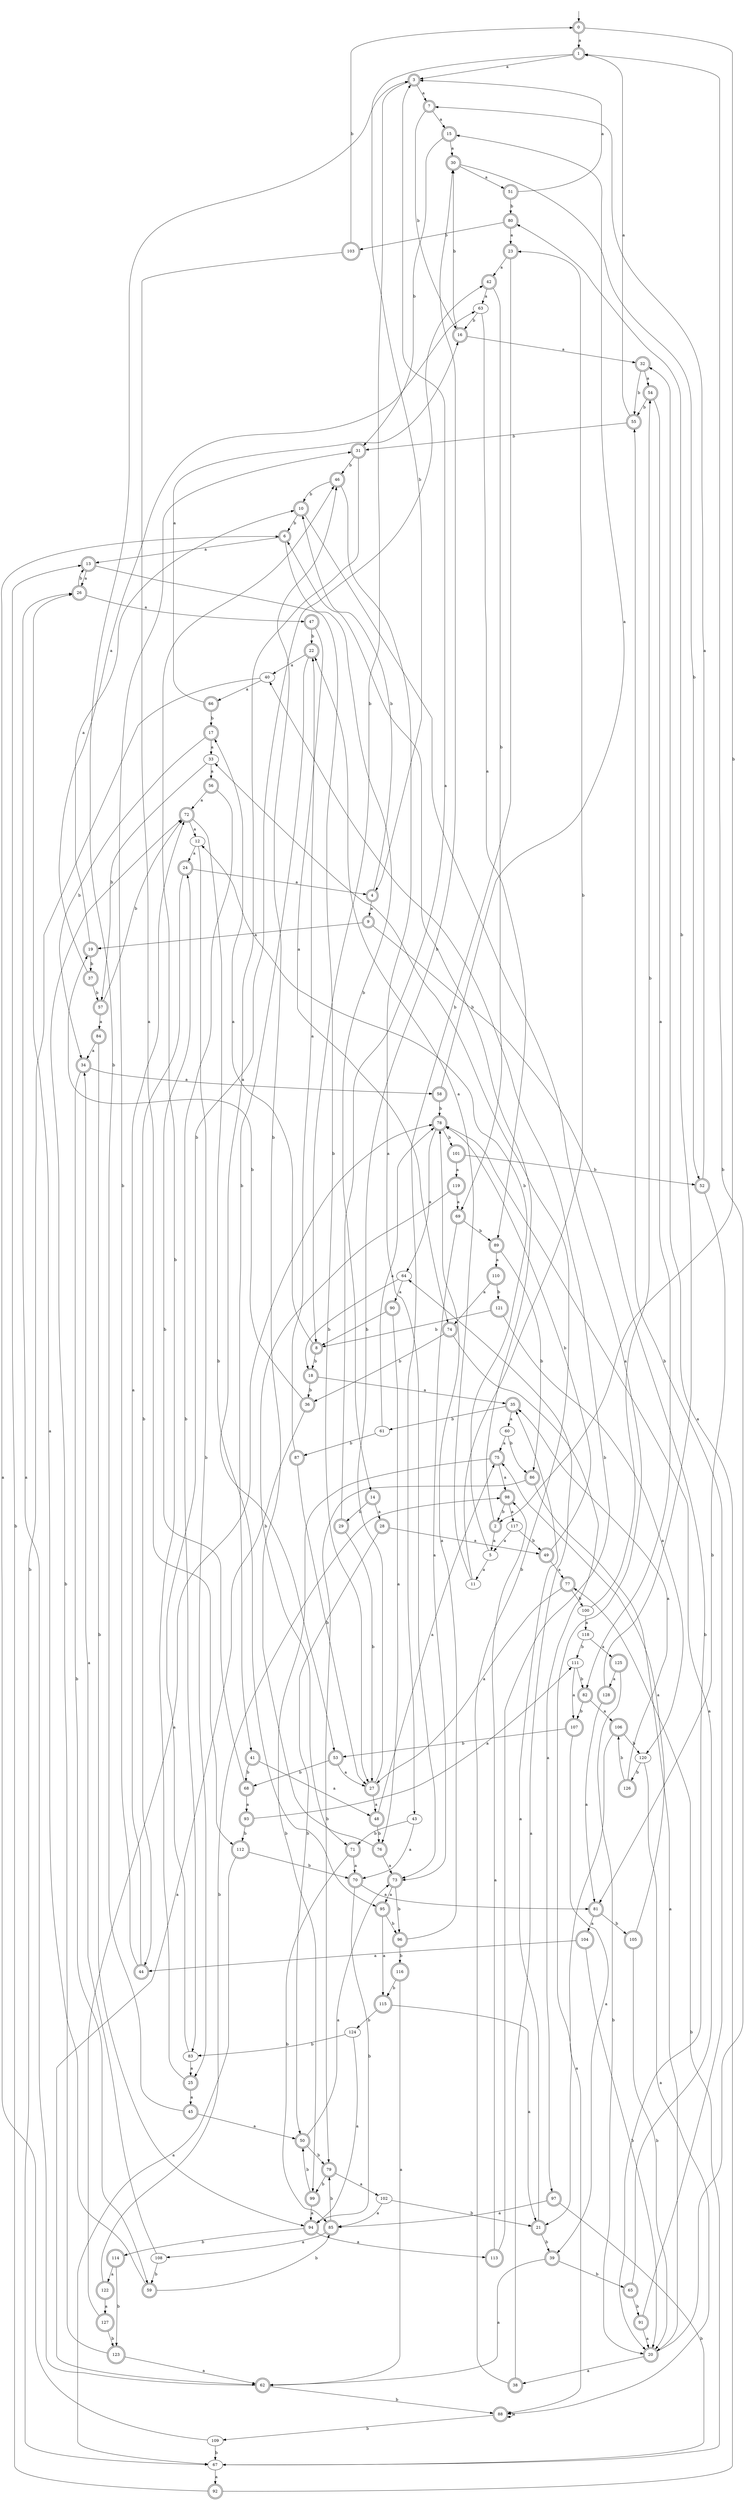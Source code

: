 digraph RandomDFA {
  __start0 [label="", shape=none];
  __start0 -> 0 [label=""];
  0 [shape=circle] [shape=doublecircle]
  0 -> 1 [label="a"]
  0 -> 2 [label="b"]
  1 [shape=doublecircle]
  1 -> 3 [label="a"]
  1 -> 4 [label="b"]
  2 [shape=doublecircle]
  2 -> 5 [label="a"]
  2 -> 6 [label="b"]
  3 [shape=doublecircle]
  3 -> 7 [label="a"]
  3 -> 8 [label="b"]
  4 [shape=doublecircle]
  4 -> 9 [label="a"]
  4 -> 10 [label="b"]
  5
  5 -> 11 [label="a"]
  5 -> 12 [label="b"]
  6 [shape=doublecircle]
  6 -> 13 [label="a"]
  6 -> 14 [label="b"]
  7 [shape=doublecircle]
  7 -> 15 [label="a"]
  7 -> 16 [label="b"]
  8 [shape=doublecircle]
  8 -> 17 [label="a"]
  8 -> 18 [label="b"]
  9 [shape=doublecircle]
  9 -> 19 [label="a"]
  9 -> 20 [label="b"]
  10 [shape=doublecircle]
  10 -> 21 [label="a"]
  10 -> 6 [label="b"]
  11
  11 -> 22 [label="a"]
  11 -> 23 [label="b"]
  12
  12 -> 24 [label="a"]
  12 -> 25 [label="b"]
  13 [shape=doublecircle]
  13 -> 26 [label="a"]
  13 -> 27 [label="b"]
  14 [shape=doublecircle]
  14 -> 28 [label="a"]
  14 -> 29 [label="b"]
  15 [shape=doublecircle]
  15 -> 30 [label="a"]
  15 -> 31 [label="b"]
  16 [shape=doublecircle]
  16 -> 32 [label="a"]
  16 -> 30 [label="b"]
  17 [shape=doublecircle]
  17 -> 33 [label="a"]
  17 -> 34 [label="b"]
  18 [shape=doublecircle]
  18 -> 35 [label="a"]
  18 -> 36 [label="b"]
  19 [shape=doublecircle]
  19 -> 10 [label="a"]
  19 -> 37 [label="b"]
  20 [shape=doublecircle]
  20 -> 38 [label="a"]
  20 -> 1 [label="b"]
  21 [shape=doublecircle]
  21 -> 35 [label="a"]
  21 -> 39 [label="b"]
  22 [shape=doublecircle]
  22 -> 40 [label="a"]
  22 -> 41 [label="b"]
  23 [shape=doublecircle]
  23 -> 42 [label="a"]
  23 -> 43 [label="b"]
  24 [shape=doublecircle]
  24 -> 4 [label="a"]
  24 -> 44 [label="b"]
  25 [shape=doublecircle]
  25 -> 45 [label="a"]
  25 -> 46 [label="b"]
  26 [shape=doublecircle]
  26 -> 47 [label="a"]
  26 -> 13 [label="b"]
  27 [shape=doublecircle]
  27 -> 48 [label="a"]
  27 -> 30 [label="b"]
  28 [shape=doublecircle]
  28 -> 49 [label="a"]
  28 -> 50 [label="b"]
  29 [shape=doublecircle]
  29 -> 3 [label="a"]
  29 -> 27 [label="b"]
  30 [shape=doublecircle]
  30 -> 51 [label="a"]
  30 -> 52 [label="b"]
  31 [shape=doublecircle]
  31 -> 53 [label="a"]
  31 -> 46 [label="b"]
  32 [shape=doublecircle]
  32 -> 54 [label="a"]
  32 -> 55 [label="b"]
  33
  33 -> 56 [label="a"]
  33 -> 57 [label="b"]
  34 [shape=doublecircle]
  34 -> 58 [label="a"]
  34 -> 59 [label="b"]
  35 [shape=doublecircle]
  35 -> 60 [label="a"]
  35 -> 61 [label="b"]
  36 [shape=doublecircle]
  36 -> 62 [label="a"]
  36 -> 19 [label="b"]
  37 [shape=doublecircle]
  37 -> 63 [label="a"]
  37 -> 57 [label="b"]
  38 [shape=doublecircle]
  38 -> 64 [label="a"]
  38 -> 33 [label="b"]
  39 [shape=doublecircle]
  39 -> 62 [label="a"]
  39 -> 65 [label="b"]
  40
  40 -> 66 [label="a"]
  40 -> 67 [label="b"]
  41 [shape=doublecircle]
  41 -> 48 [label="a"]
  41 -> 68 [label="b"]
  42 [shape=doublecircle]
  42 -> 63 [label="a"]
  42 -> 69 [label="b"]
  43
  43 -> 70 [label="a"]
  43 -> 71 [label="b"]
  44 [shape=doublecircle]
  44 -> 72 [label="a"]
  44 -> 31 [label="b"]
  45 [shape=doublecircle]
  45 -> 50 [label="a"]
  45 -> 3 [label="b"]
  46 [shape=doublecircle]
  46 -> 73 [label="a"]
  46 -> 10 [label="b"]
  47 [shape=doublecircle]
  47 -> 74 [label="a"]
  47 -> 22 [label="b"]
  48 [shape=doublecircle]
  48 -> 75 [label="a"]
  48 -> 76 [label="b"]
  49 [shape=doublecircle]
  49 -> 77 [label="a"]
  49 -> 78 [label="b"]
  50 [shape=doublecircle]
  50 -> 73 [label="a"]
  50 -> 79 [label="b"]
  51 [shape=doublecircle]
  51 -> 3 [label="a"]
  51 -> 80 [label="b"]
  52 [shape=doublecircle]
  52 -> 7 [label="a"]
  52 -> 81 [label="b"]
  53 [shape=doublecircle]
  53 -> 27 [label="a"]
  53 -> 68 [label="b"]
  54 [shape=doublecircle]
  54 -> 82 [label="a"]
  54 -> 55 [label="b"]
  55 [shape=doublecircle]
  55 -> 1 [label="a"]
  55 -> 31 [label="b"]
  56 [shape=doublecircle]
  56 -> 72 [label="a"]
  56 -> 83 [label="b"]
  57 [shape=doublecircle]
  57 -> 84 [label="a"]
  57 -> 72 [label="b"]
  58 [shape=doublecircle]
  58 -> 15 [label="a"]
  58 -> 78 [label="b"]
  59 [shape=doublecircle]
  59 -> 26 [label="a"]
  59 -> 85 [label="b"]
  60
  60 -> 75 [label="a"]
  60 -> 86 [label="b"]
  61
  61 -> 78 [label="a"]
  61 -> 87 [label="b"]
  62 [shape=doublecircle]
  62 -> 26 [label="a"]
  62 -> 88 [label="b"]
  63
  63 -> 89 [label="a"]
  63 -> 16 [label="b"]
  64
  64 -> 90 [label="a"]
  64 -> 18 [label="b"]
  65 [shape=doublecircle]
  65 -> 78 [label="a"]
  65 -> 91 [label="b"]
  66 [shape=doublecircle]
  66 -> 16 [label="a"]
  66 -> 17 [label="b"]
  67
  67 -> 92 [label="a"]
  67 -> 77 [label="b"]
  68 [shape=doublecircle]
  68 -> 93 [label="a"]
  68 -> 24 [label="b"]
  69 [shape=doublecircle]
  69 -> 73 [label="a"]
  69 -> 89 [label="b"]
  70 [shape=doublecircle]
  70 -> 81 [label="a"]
  70 -> 94 [label="b"]
  71 [shape=doublecircle]
  71 -> 70 [label="a"]
  71 -> 85 [label="b"]
  72 [shape=doublecircle]
  72 -> 12 [label="a"]
  72 -> 95 [label="b"]
  73 [shape=doublecircle]
  73 -> 95 [label="a"]
  73 -> 96 [label="b"]
  74 [shape=doublecircle]
  74 -> 97 [label="a"]
  74 -> 36 [label="b"]
  75 [shape=doublecircle]
  75 -> 98 [label="a"]
  75 -> 99 [label="b"]
  76 [shape=doublecircle]
  76 -> 73 [label="a"]
  76 -> 46 [label="b"]
  77 [shape=doublecircle]
  77 -> 27 [label="a"]
  77 -> 100 [label="b"]
  78 [shape=doublecircle]
  78 -> 64 [label="a"]
  78 -> 101 [label="b"]
  79 [shape=doublecircle]
  79 -> 102 [label="a"]
  79 -> 99 [label="b"]
  80 [shape=doublecircle]
  80 -> 23 [label="a"]
  80 -> 103 [label="b"]
  81 [shape=doublecircle]
  81 -> 104 [label="a"]
  81 -> 105 [label="b"]
  82 [shape=doublecircle]
  82 -> 106 [label="a"]
  82 -> 107 [label="b"]
  83
  83 -> 25 [label="a"]
  83 -> 42 [label="b"]
  84 [shape=doublecircle]
  84 -> 34 [label="a"]
  84 -> 94 [label="b"]
  85 [shape=doublecircle]
  85 -> 108 [label="a"]
  85 -> 79 [label="b"]
  86 [shape=doublecircle]
  86 -> 20 [label="a"]
  86 -> 79 [label="b"]
  87 [shape=doublecircle]
  87 -> 22 [label="a"]
  87 -> 27 [label="b"]
  88 [shape=doublecircle]
  88 -> 88 [label="a"]
  88 -> 109 [label="b"]
  89 [shape=doublecircle]
  89 -> 110 [label="a"]
  89 -> 86 [label="b"]
  90 [shape=doublecircle]
  90 -> 76 [label="a"]
  90 -> 8 [label="b"]
  91 [shape=doublecircle]
  91 -> 20 [label="a"]
  91 -> 55 [label="b"]
  92 [shape=doublecircle]
  92 -> 32 [label="a"]
  92 -> 13 [label="b"]
  93 [shape=doublecircle]
  93 -> 111 [label="a"]
  93 -> 112 [label="b"]
  94 [shape=doublecircle]
  94 -> 113 [label="a"]
  94 -> 114 [label="b"]
  95 [shape=doublecircle]
  95 -> 115 [label="a"]
  95 -> 96 [label="b"]
  96 [shape=doublecircle]
  96 -> 78 [label="a"]
  96 -> 116 [label="b"]
  97 [shape=doublecircle]
  97 -> 85 [label="a"]
  97 -> 67 [label="b"]
  98 [shape=doublecircle]
  98 -> 117 [label="a"]
  98 -> 2 [label="b"]
  99 [shape=doublecircle]
  99 -> 94 [label="a"]
  99 -> 50 [label="b"]
  100
  100 -> 118 [label="a"]
  100 -> 54 [label="b"]
  101 [shape=doublecircle]
  101 -> 119 [label="a"]
  101 -> 52 [label="b"]
  102
  102 -> 85 [label="a"]
  102 -> 21 [label="b"]
  103 [shape=doublecircle]
  103 -> 112 [label="a"]
  103 -> 0 [label="b"]
  104 [shape=doublecircle]
  104 -> 44 [label="a"]
  104 -> 20 [label="b"]
  105 [shape=doublecircle]
  105 -> 75 [label="a"]
  105 -> 20 [label="b"]
  106 [shape=doublecircle]
  106 -> 88 [label="a"]
  106 -> 120 [label="b"]
  107 [shape=doublecircle]
  107 -> 39 [label="a"]
  107 -> 53 [label="b"]
  108
  108 -> 34 [label="a"]
  108 -> 59 [label="b"]
  109
  109 -> 6 [label="a"]
  109 -> 67 [label="b"]
  110 [shape=doublecircle]
  110 -> 74 [label="a"]
  110 -> 121 [label="b"]
  111
  111 -> 107 [label="a"]
  111 -> 82 [label="b"]
  112 [shape=doublecircle]
  112 -> 67 [label="a"]
  112 -> 70 [label="b"]
  113 [shape=doublecircle]
  113 -> 98 [label="a"]
  113 -> 40 [label="b"]
  114 [shape=doublecircle]
  114 -> 122 [label="a"]
  114 -> 123 [label="b"]
  115 [shape=doublecircle]
  115 -> 21 [label="a"]
  115 -> 124 [label="b"]
  116 [shape=doublecircle]
  116 -> 62 [label="a"]
  116 -> 115 [label="b"]
  117
  117 -> 5 [label="a"]
  117 -> 49 [label="b"]
  118
  118 -> 125 [label="a"]
  118 -> 111 [label="b"]
  119 [shape=doublecircle]
  119 -> 69 [label="a"]
  119 -> 71 [label="b"]
  120
  120 -> 88 [label="a"]
  120 -> 126 [label="b"]
  121 [shape=doublecircle]
  121 -> 120 [label="a"]
  121 -> 8 [label="b"]
  122 [shape=doublecircle]
  122 -> 127 [label="a"]
  122 -> 98 [label="b"]
  123 [shape=doublecircle]
  123 -> 62 [label="a"]
  123 -> 72 [label="b"]
  124
  124 -> 94 [label="a"]
  124 -> 83 [label="b"]
  125 [shape=doublecircle]
  125 -> 128 [label="a"]
  125 -> 20 [label="b"]
  126 [shape=doublecircle]
  126 -> 35 [label="a"]
  126 -> 106 [label="b"]
  127 [shape=doublecircle]
  127 -> 78 [label="a"]
  127 -> 123 [label="b"]
  128 [shape=doublecircle]
  128 -> 81 [label="a"]
  128 -> 80 [label="b"]
}
